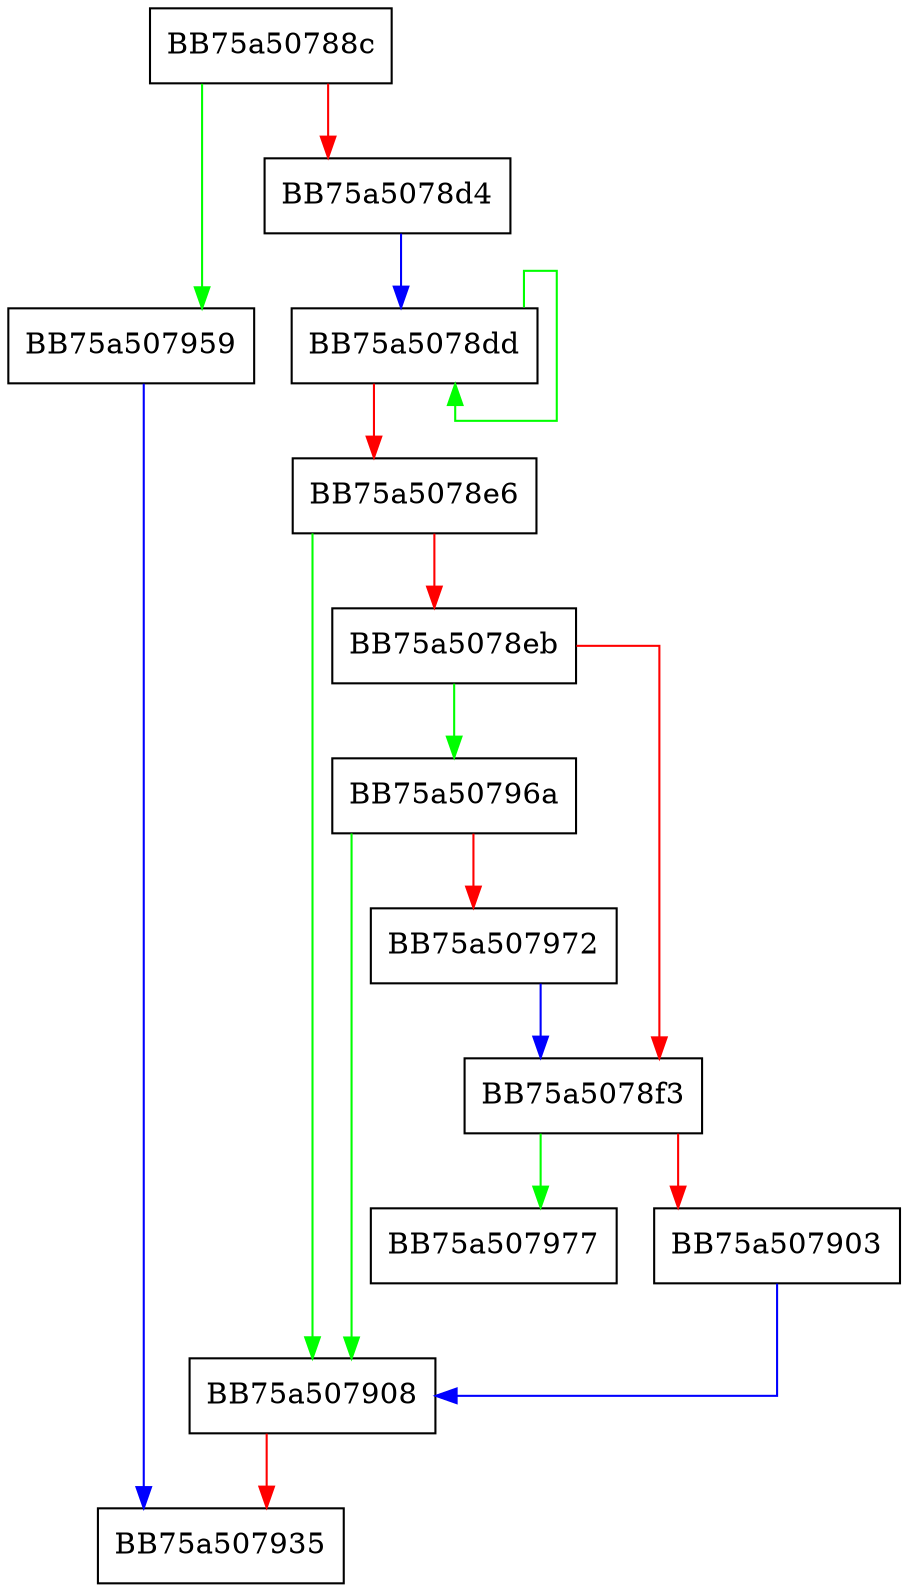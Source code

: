 digraph GetVolumePath {
  node [shape="box"];
  graph [splines=ortho];
  BB75a50788c -> BB75a507959 [color="green"];
  BB75a50788c -> BB75a5078d4 [color="red"];
  BB75a5078d4 -> BB75a5078dd [color="blue"];
  BB75a5078dd -> BB75a5078dd [color="green"];
  BB75a5078dd -> BB75a5078e6 [color="red"];
  BB75a5078e6 -> BB75a507908 [color="green"];
  BB75a5078e6 -> BB75a5078eb [color="red"];
  BB75a5078eb -> BB75a50796a [color="green"];
  BB75a5078eb -> BB75a5078f3 [color="red"];
  BB75a5078f3 -> BB75a507977 [color="green"];
  BB75a5078f3 -> BB75a507903 [color="red"];
  BB75a507903 -> BB75a507908 [color="blue"];
  BB75a507908 -> BB75a507935 [color="red"];
  BB75a507959 -> BB75a507935 [color="blue"];
  BB75a50796a -> BB75a507908 [color="green"];
  BB75a50796a -> BB75a507972 [color="red"];
  BB75a507972 -> BB75a5078f3 [color="blue"];
}